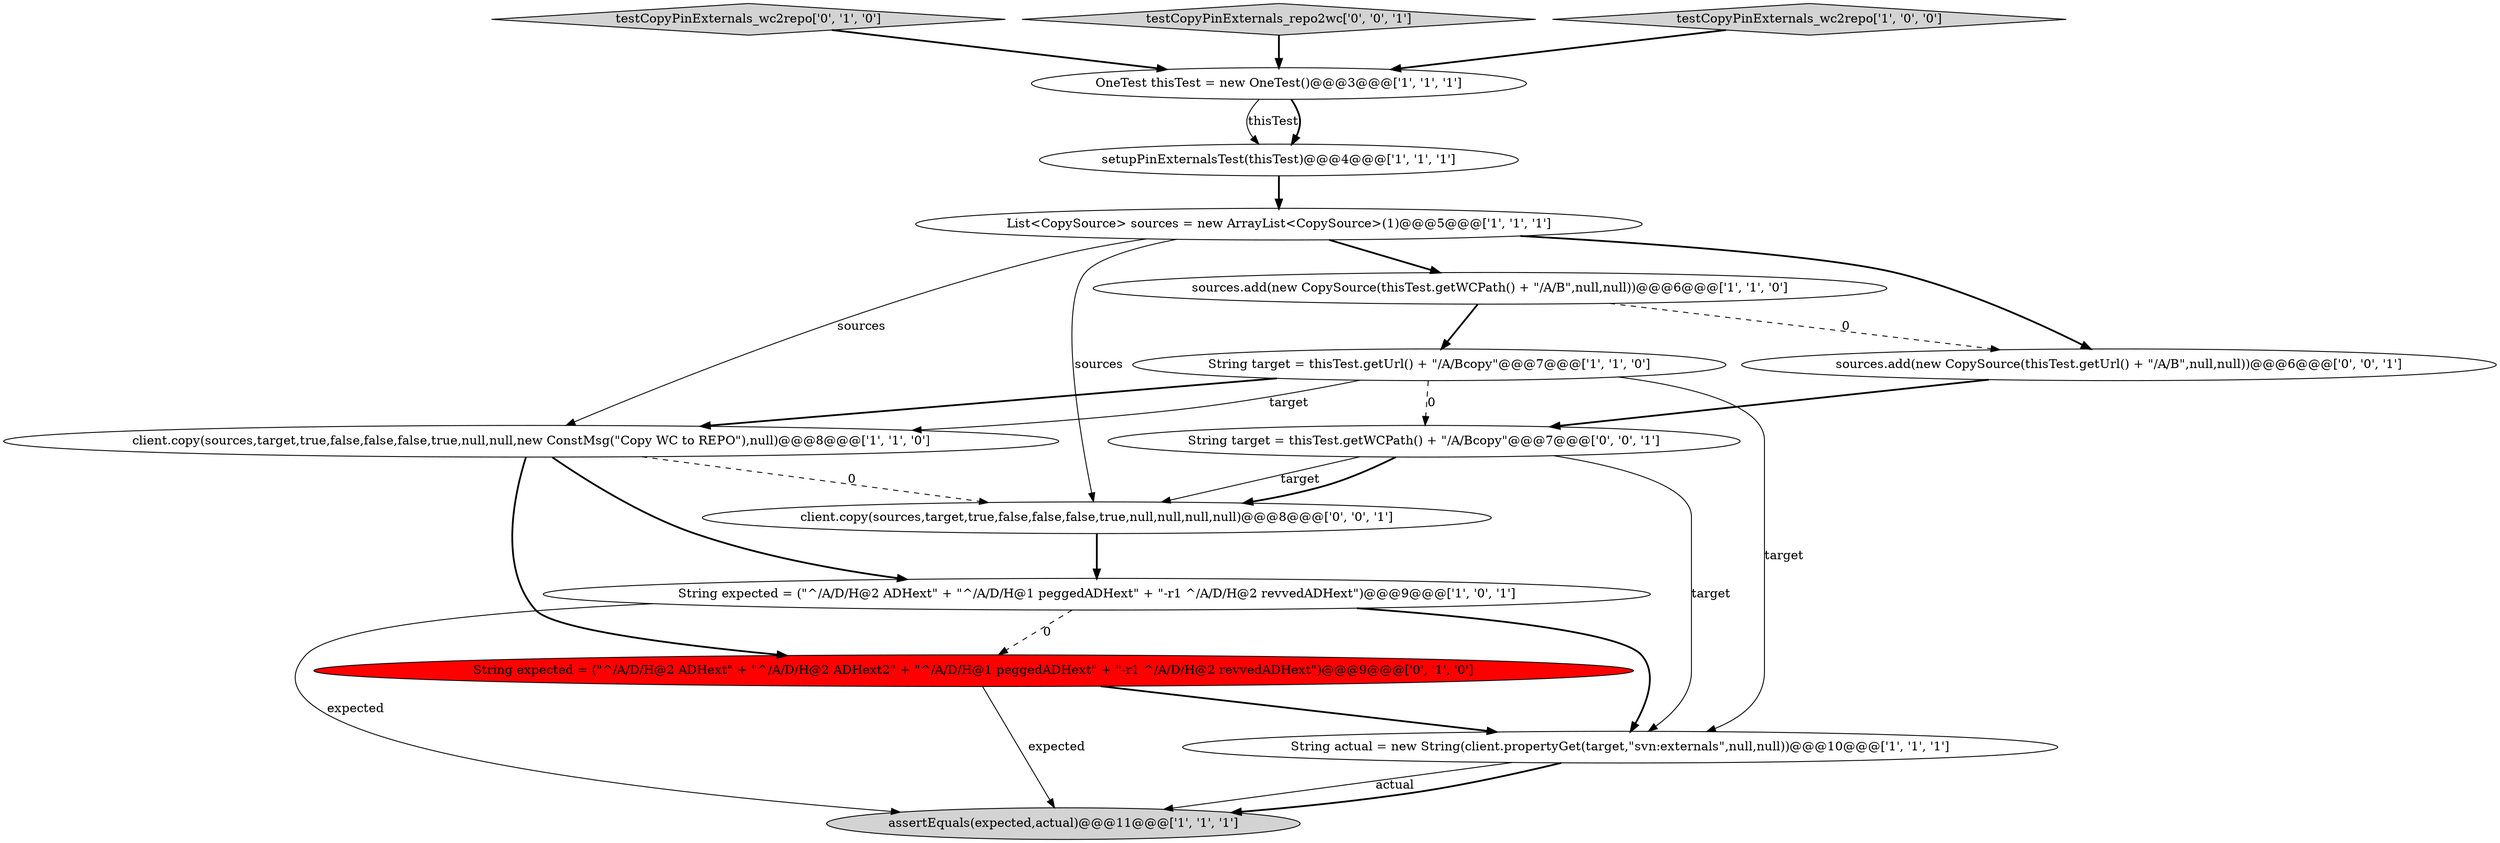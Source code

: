 digraph {
0 [style = filled, label = "OneTest thisTest = new OneTest()@@@3@@@['1', '1', '1']", fillcolor = white, shape = ellipse image = "AAA0AAABBB1BBB"];
10 [style = filled, label = "String expected = (\"^/A/D/H@2 ADHext\" + \"^/A/D/H@2 ADHext2\" + \"^/A/D/H@1 peggedADHext\" + \"-r1 ^/A/D/H@2 revvedADHext\")@@@9@@@['0', '1', '0']", fillcolor = red, shape = ellipse image = "AAA1AAABBB2BBB"];
2 [style = filled, label = "String actual = new String(client.propertyGet(target,\"svn:externals\",null,null))@@@10@@@['1', '1', '1']", fillcolor = white, shape = ellipse image = "AAA0AAABBB1BBB"];
1 [style = filled, label = "String target = thisTest.getUrl() + \"/A/Bcopy\"@@@7@@@['1', '1', '0']", fillcolor = white, shape = ellipse image = "AAA0AAABBB1BBB"];
9 [style = filled, label = "String expected = (\"^/A/D/H@2 ADHext\" + \"^/A/D/H@1 peggedADHext\" + \"-r1 ^/A/D/H@2 revvedADHext\")@@@9@@@['1', '0', '1']", fillcolor = white, shape = ellipse image = "AAA0AAABBB1BBB"];
7 [style = filled, label = "assertEquals(expected,actual)@@@11@@@['1', '1', '1']", fillcolor = lightgray, shape = ellipse image = "AAA0AAABBB1BBB"];
11 [style = filled, label = "testCopyPinExternals_wc2repo['0', '1', '0']", fillcolor = lightgray, shape = diamond image = "AAA0AAABBB2BBB"];
14 [style = filled, label = "String target = thisTest.getWCPath() + \"/A/Bcopy\"@@@7@@@['0', '0', '1']", fillcolor = white, shape = ellipse image = "AAA0AAABBB3BBB"];
12 [style = filled, label = "sources.add(new CopySource(thisTest.getUrl() + \"/A/B\",null,null))@@@6@@@['0', '0', '1']", fillcolor = white, shape = ellipse image = "AAA0AAABBB3BBB"];
15 [style = filled, label = "client.copy(sources,target,true,false,false,false,true,null,null,null,null)@@@8@@@['0', '0', '1']", fillcolor = white, shape = ellipse image = "AAA0AAABBB3BBB"];
4 [style = filled, label = "setupPinExternalsTest(thisTest)@@@4@@@['1', '1', '1']", fillcolor = white, shape = ellipse image = "AAA0AAABBB1BBB"];
13 [style = filled, label = "testCopyPinExternals_repo2wc['0', '0', '1']", fillcolor = lightgray, shape = diamond image = "AAA0AAABBB3BBB"];
6 [style = filled, label = "client.copy(sources,target,true,false,false,false,true,null,null,new ConstMsg(\"Copy WC to REPO\"),null)@@@8@@@['1', '1', '0']", fillcolor = white, shape = ellipse image = "AAA0AAABBB1BBB"];
8 [style = filled, label = "testCopyPinExternals_wc2repo['1', '0', '0']", fillcolor = lightgray, shape = diamond image = "AAA0AAABBB1BBB"];
5 [style = filled, label = "List<CopySource> sources = new ArrayList<CopySource>(1)@@@5@@@['1', '1', '1']", fillcolor = white, shape = ellipse image = "AAA0AAABBB1BBB"];
3 [style = filled, label = "sources.add(new CopySource(thisTest.getWCPath() + \"/A/B\",null,null))@@@6@@@['1', '1', '0']", fillcolor = white, shape = ellipse image = "AAA0AAABBB1BBB"];
5->3 [style = bold, label=""];
9->10 [style = dashed, label="0"];
3->1 [style = bold, label=""];
1->14 [style = dashed, label="0"];
9->2 [style = bold, label=""];
2->7 [style = solid, label="actual"];
5->6 [style = solid, label="sources"];
5->15 [style = solid, label="sources"];
1->2 [style = solid, label="target"];
14->2 [style = solid, label="target"];
0->4 [style = solid, label="thisTest"];
8->0 [style = bold, label=""];
1->6 [style = solid, label="target"];
9->7 [style = solid, label="expected"];
14->15 [style = solid, label="target"];
1->6 [style = bold, label=""];
11->0 [style = bold, label=""];
3->12 [style = dashed, label="0"];
5->12 [style = bold, label=""];
6->15 [style = dashed, label="0"];
0->4 [style = bold, label=""];
15->9 [style = bold, label=""];
6->10 [style = bold, label=""];
12->14 [style = bold, label=""];
10->2 [style = bold, label=""];
14->15 [style = bold, label=""];
2->7 [style = bold, label=""];
6->9 [style = bold, label=""];
4->5 [style = bold, label=""];
10->7 [style = solid, label="expected"];
13->0 [style = bold, label=""];
}
